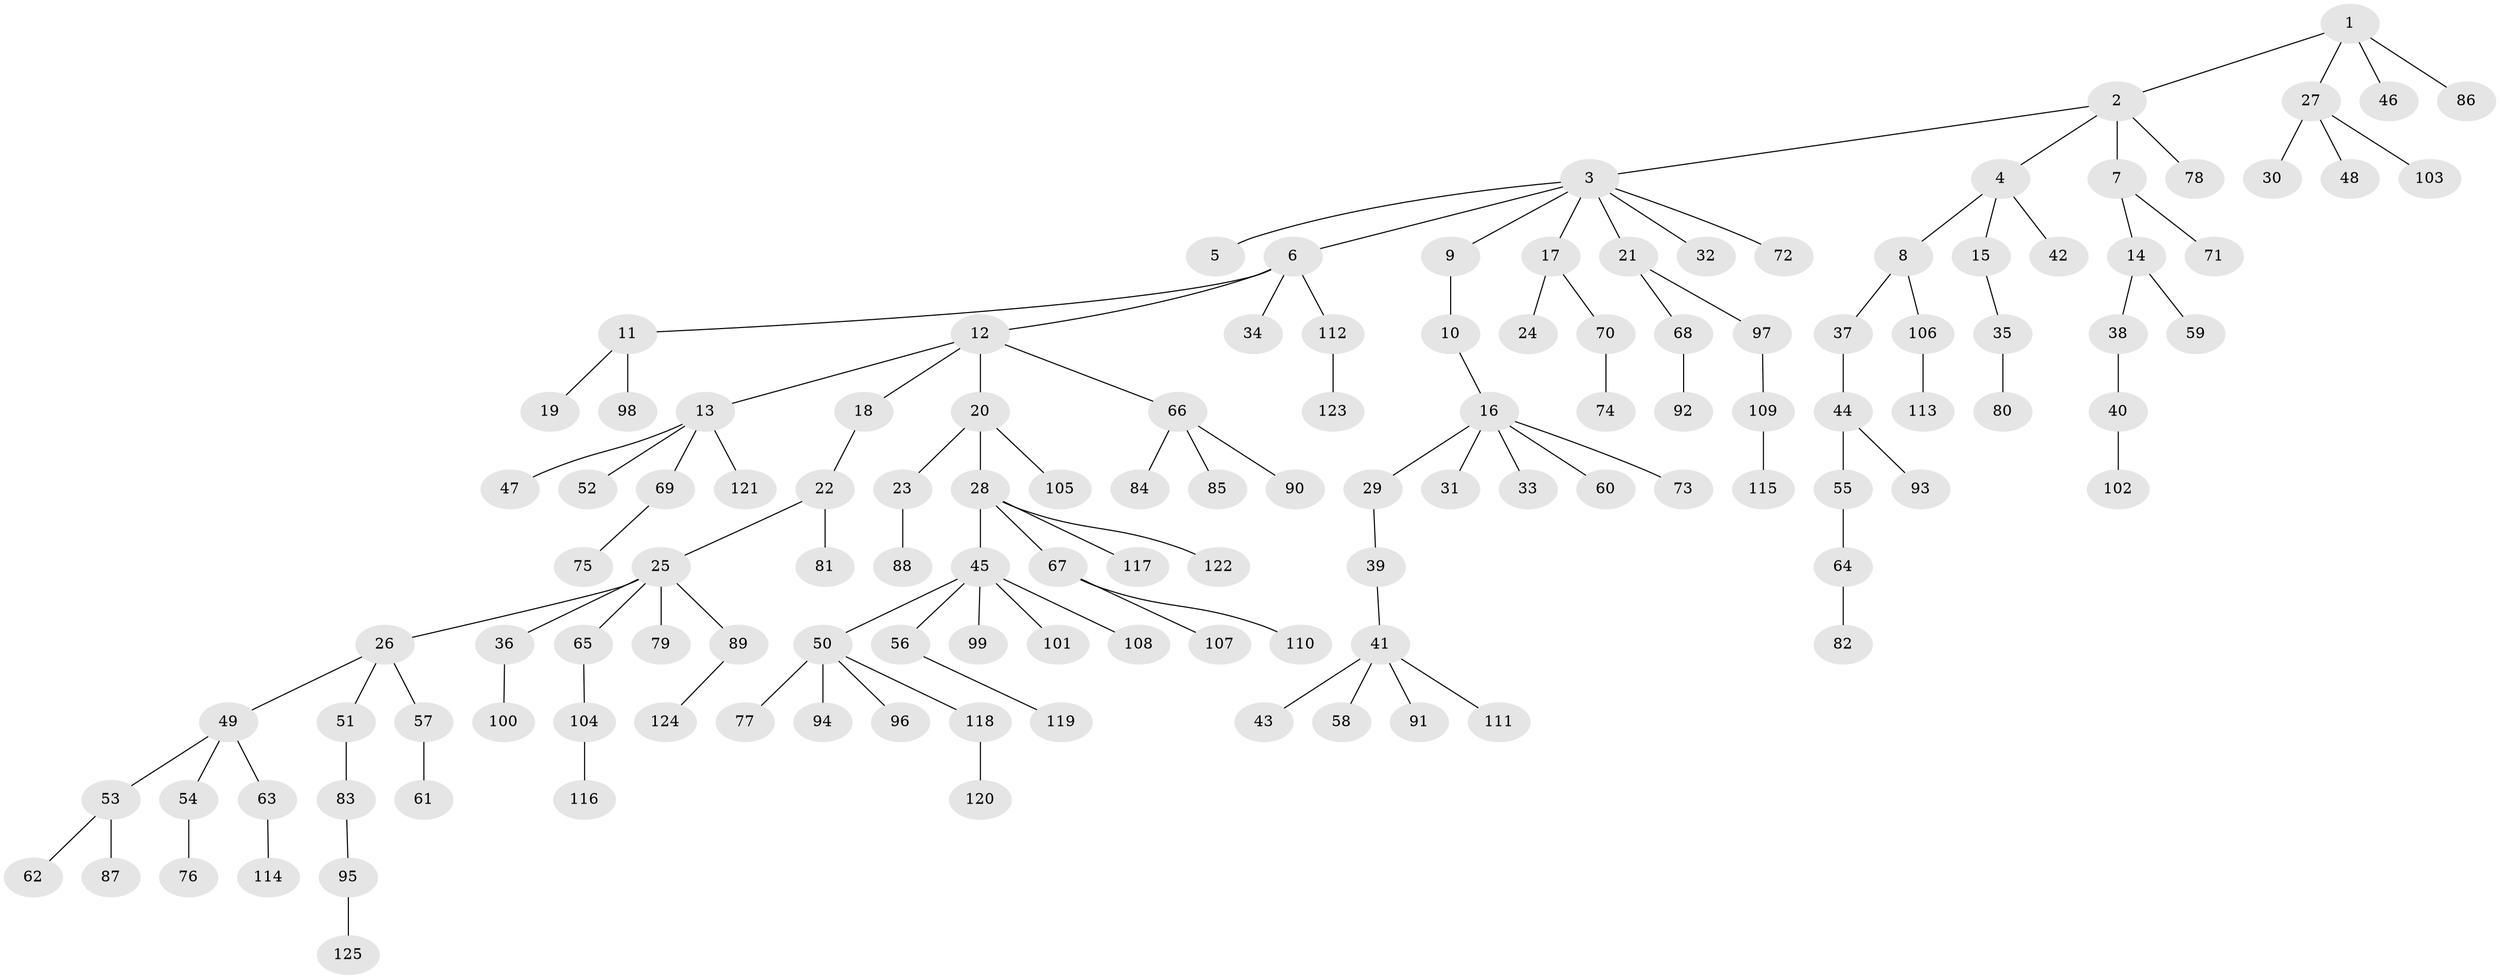 // coarse degree distribution, {3: 0.10227272727272728, 6: 0.03409090909090909, 11: 0.011363636363636364, 1: 0.6136363636363636, 2: 0.1590909090909091, 5: 0.022727272727272728, 4: 0.03409090909090909, 7: 0.022727272727272728}
// Generated by graph-tools (version 1.1) at 2025/52/02/27/25 19:52:11]
// undirected, 125 vertices, 124 edges
graph export_dot {
graph [start="1"]
  node [color=gray90,style=filled];
  1;
  2;
  3;
  4;
  5;
  6;
  7;
  8;
  9;
  10;
  11;
  12;
  13;
  14;
  15;
  16;
  17;
  18;
  19;
  20;
  21;
  22;
  23;
  24;
  25;
  26;
  27;
  28;
  29;
  30;
  31;
  32;
  33;
  34;
  35;
  36;
  37;
  38;
  39;
  40;
  41;
  42;
  43;
  44;
  45;
  46;
  47;
  48;
  49;
  50;
  51;
  52;
  53;
  54;
  55;
  56;
  57;
  58;
  59;
  60;
  61;
  62;
  63;
  64;
  65;
  66;
  67;
  68;
  69;
  70;
  71;
  72;
  73;
  74;
  75;
  76;
  77;
  78;
  79;
  80;
  81;
  82;
  83;
  84;
  85;
  86;
  87;
  88;
  89;
  90;
  91;
  92;
  93;
  94;
  95;
  96;
  97;
  98;
  99;
  100;
  101;
  102;
  103;
  104;
  105;
  106;
  107;
  108;
  109;
  110;
  111;
  112;
  113;
  114;
  115;
  116;
  117;
  118;
  119;
  120;
  121;
  122;
  123;
  124;
  125;
  1 -- 2;
  1 -- 27;
  1 -- 46;
  1 -- 86;
  2 -- 3;
  2 -- 4;
  2 -- 7;
  2 -- 78;
  3 -- 5;
  3 -- 6;
  3 -- 9;
  3 -- 17;
  3 -- 21;
  3 -- 32;
  3 -- 72;
  4 -- 8;
  4 -- 15;
  4 -- 42;
  6 -- 11;
  6 -- 12;
  6 -- 34;
  6 -- 112;
  7 -- 14;
  7 -- 71;
  8 -- 37;
  8 -- 106;
  9 -- 10;
  10 -- 16;
  11 -- 19;
  11 -- 98;
  12 -- 13;
  12 -- 18;
  12 -- 20;
  12 -- 66;
  13 -- 47;
  13 -- 52;
  13 -- 69;
  13 -- 121;
  14 -- 38;
  14 -- 59;
  15 -- 35;
  16 -- 29;
  16 -- 31;
  16 -- 33;
  16 -- 60;
  16 -- 73;
  17 -- 24;
  17 -- 70;
  18 -- 22;
  20 -- 23;
  20 -- 28;
  20 -- 105;
  21 -- 68;
  21 -- 97;
  22 -- 25;
  22 -- 81;
  23 -- 88;
  25 -- 26;
  25 -- 36;
  25 -- 65;
  25 -- 79;
  25 -- 89;
  26 -- 49;
  26 -- 51;
  26 -- 57;
  27 -- 30;
  27 -- 48;
  27 -- 103;
  28 -- 45;
  28 -- 67;
  28 -- 117;
  28 -- 122;
  29 -- 39;
  35 -- 80;
  36 -- 100;
  37 -- 44;
  38 -- 40;
  39 -- 41;
  40 -- 102;
  41 -- 43;
  41 -- 58;
  41 -- 91;
  41 -- 111;
  44 -- 55;
  44 -- 93;
  45 -- 50;
  45 -- 56;
  45 -- 99;
  45 -- 101;
  45 -- 108;
  49 -- 53;
  49 -- 54;
  49 -- 63;
  50 -- 77;
  50 -- 94;
  50 -- 96;
  50 -- 118;
  51 -- 83;
  53 -- 62;
  53 -- 87;
  54 -- 76;
  55 -- 64;
  56 -- 119;
  57 -- 61;
  63 -- 114;
  64 -- 82;
  65 -- 104;
  66 -- 84;
  66 -- 85;
  66 -- 90;
  67 -- 107;
  67 -- 110;
  68 -- 92;
  69 -- 75;
  70 -- 74;
  83 -- 95;
  89 -- 124;
  95 -- 125;
  97 -- 109;
  104 -- 116;
  106 -- 113;
  109 -- 115;
  112 -- 123;
  118 -- 120;
}
